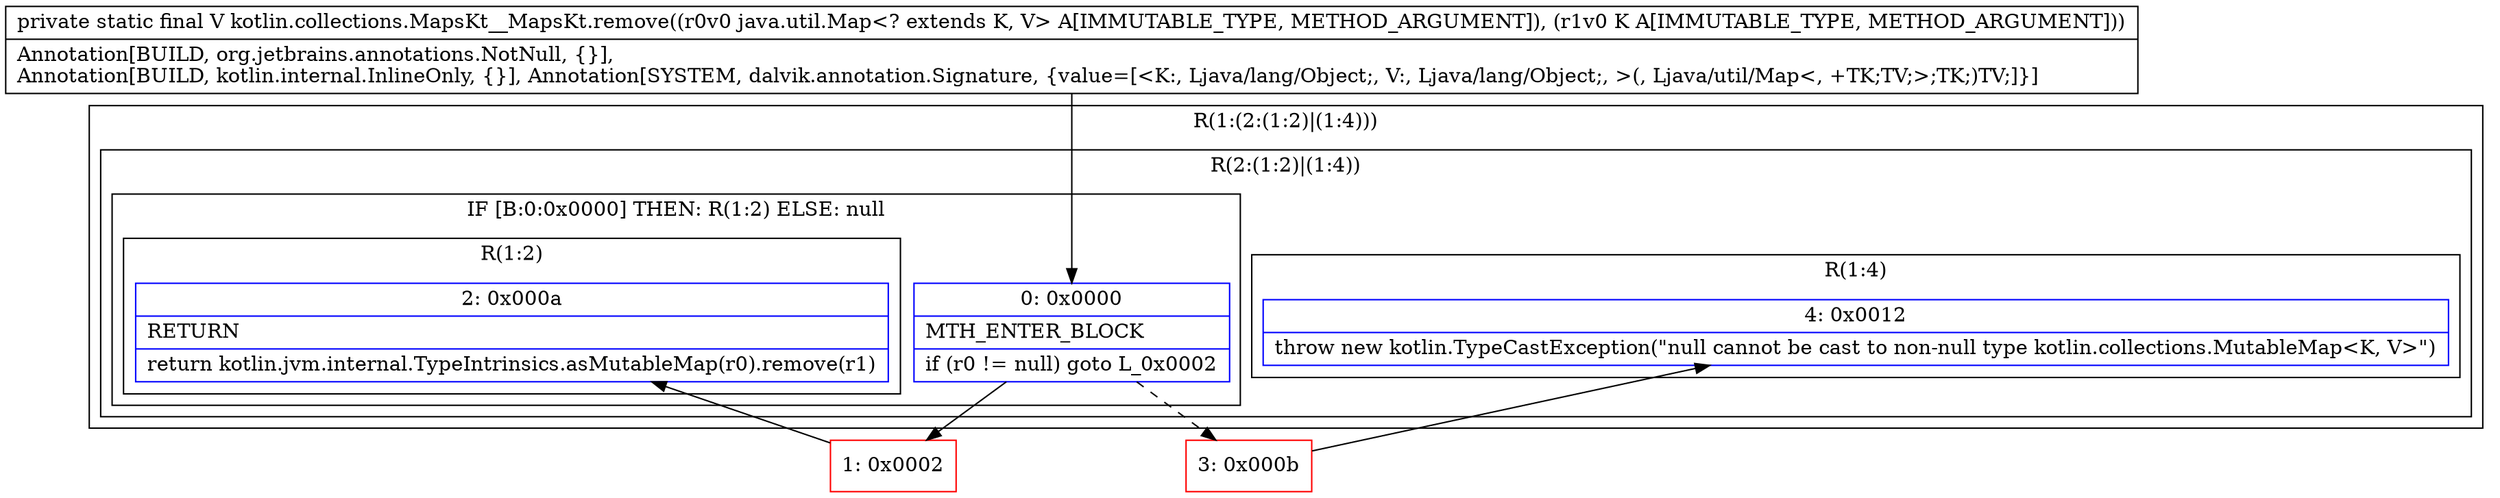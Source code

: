 digraph "CFG forkotlin.collections.MapsKt__MapsKt.remove(Ljava\/util\/Map;Ljava\/lang\/Object;)Ljava\/lang\/Object;" {
subgraph cluster_Region_74165666 {
label = "R(1:(2:(1:2)|(1:4)))";
node [shape=record,color=blue];
subgraph cluster_Region_1273369765 {
label = "R(2:(1:2)|(1:4))";
node [shape=record,color=blue];
subgraph cluster_IfRegion_453146881 {
label = "IF [B:0:0x0000] THEN: R(1:2) ELSE: null";
node [shape=record,color=blue];
Node_0 [shape=record,label="{0\:\ 0x0000|MTH_ENTER_BLOCK\l|if (r0 != null) goto L_0x0002\l}"];
subgraph cluster_Region_53253235 {
label = "R(1:2)";
node [shape=record,color=blue];
Node_2 [shape=record,label="{2\:\ 0x000a|RETURN\l|return kotlin.jvm.internal.TypeIntrinsics.asMutableMap(r0).remove(r1)\l}"];
}
}
subgraph cluster_Region_1517502217 {
label = "R(1:4)";
node [shape=record,color=blue];
Node_4 [shape=record,label="{4\:\ 0x0012|throw new kotlin.TypeCastException(\"null cannot be cast to non\-null type kotlin.collections.MutableMap\<K, V\>\")\l}"];
}
}
}
Node_1 [shape=record,color=red,label="{1\:\ 0x0002}"];
Node_3 [shape=record,color=red,label="{3\:\ 0x000b}"];
MethodNode[shape=record,label="{private static final V kotlin.collections.MapsKt__MapsKt.remove((r0v0 java.util.Map\<? extends K, V\> A[IMMUTABLE_TYPE, METHOD_ARGUMENT]), (r1v0 K A[IMMUTABLE_TYPE, METHOD_ARGUMENT]))  | Annotation[BUILD, org.jetbrains.annotations.NotNull, \{\}], \lAnnotation[BUILD, kotlin.internal.InlineOnly, \{\}], Annotation[SYSTEM, dalvik.annotation.Signature, \{value=[\<K:, Ljava\/lang\/Object;, V:, Ljava\/lang\/Object;, \>(, Ljava\/util\/Map\<, +TK;TV;\>;TK;)TV;]\}]\l}"];
MethodNode -> Node_0;
Node_0 -> Node_1;
Node_0 -> Node_3[style=dashed];
Node_1 -> Node_2;
Node_3 -> Node_4;
}

